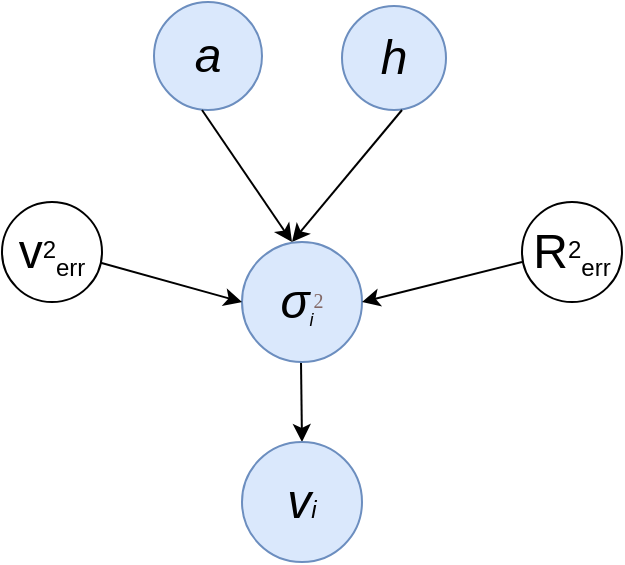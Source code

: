 <mxfile version="21.1.7" type="github">
  <diagram name="第 1 页" id="c0mF0cB7yFn5_c9YYnA_">
    <mxGraphModel dx="1050" dy="541" grid="1" gridSize="10" guides="1" tooltips="1" connect="1" arrows="1" fold="1" page="1" pageScale="1" pageWidth="827" pageHeight="1169" math="0" shadow="0">
      <root>
        <mxCell id="0" />
        <mxCell id="1" parent="0" />
        <mxCell id="PQ8NjmwjRtPC15lY4x1N-1" value="&lt;font style=&quot;font-size: 24px;&quot;&gt;&lt;i&gt;a&lt;/i&gt;&lt;/font&gt;" style="ellipse;whiteSpace=wrap;html=1;aspect=fixed;fillColor=#dae8fc;strokeColor=#6c8ebf;" vertex="1" parent="1">
          <mxGeometry x="426" y="30" width="54" height="54" as="geometry" />
        </mxCell>
        <mxCell id="PQ8NjmwjRtPC15lY4x1N-2" value="&lt;font style=&quot;font-size: 24px;&quot;&gt;&lt;i&gt;h&lt;/i&gt;&lt;/font&gt;" style="ellipse;whiteSpace=wrap;html=1;aspect=fixed;fillColor=#dae8fc;strokeColor=#6c8ebf;" vertex="1" parent="1">
          <mxGeometry x="520" y="32" width="52" height="52" as="geometry" />
        </mxCell>
        <mxCell id="PQ8NjmwjRtPC15lY4x1N-4" value="" style="endArrow=classic;html=1;rounded=0;entryX=0.5;entryY=0;entryDx=0;entryDy=0;" edge="1" parent="1">
          <mxGeometry width="50" height="50" relative="1" as="geometry">
            <mxPoint x="450" y="84" as="sourcePoint" />
            <mxPoint x="495" y="150" as="targetPoint" />
          </mxGeometry>
        </mxCell>
        <mxCell id="PQ8NjmwjRtPC15lY4x1N-5" value="" style="endArrow=classic;html=1;rounded=0;entryX=0.5;entryY=0;entryDx=0;entryDy=0;" edge="1" parent="1">
          <mxGeometry width="50" height="50" relative="1" as="geometry">
            <mxPoint x="550" y="84" as="sourcePoint" />
            <mxPoint x="495" y="150" as="targetPoint" />
          </mxGeometry>
        </mxCell>
        <mxCell id="PQ8NjmwjRtPC15lY4x1N-7" value="" style="endArrow=classic;html=1;rounded=0;" edge="1" parent="1">
          <mxGeometry width="50" height="50" relative="1" as="geometry">
            <mxPoint x="499.5" y="210" as="sourcePoint" />
            <mxPoint x="500" y="250" as="targetPoint" />
          </mxGeometry>
        </mxCell>
        <mxCell id="PQ8NjmwjRtPC15lY4x1N-8" value="&lt;i&gt;&lt;font&gt;&lt;span style=&quot;font-size: 24px;&quot;&gt;v&lt;/span&gt;&lt;/font&gt;i&lt;/i&gt;" style="ellipse;whiteSpace=wrap;html=1;aspect=fixed;fillColor=#dae8fc;strokeColor=#6c8ebf;" vertex="1" parent="1">
          <mxGeometry x="470" y="250" width="60" height="60" as="geometry" />
        </mxCell>
        <mxCell id="PQ8NjmwjRtPC15lY4x1N-9" value="&lt;font style=&quot;&quot;&gt;&lt;span style=&quot;font-style: italic; font-size: 24px;&quot;&gt;σ&lt;/span&gt;&lt;sub style=&quot;&quot;&gt;&lt;font style=&quot;font-size: 9px;&quot;&gt;&lt;i&gt;i&lt;/i&gt;&lt;/font&gt;&lt;/sub&gt;&lt;font style=&quot;border-color: var(--border-color); font-size: 12px;&quot; face=&quot;Cambria Math&quot; color=&quot;#836967&quot;&gt;&lt;sup style=&quot;border-color: var(--border-color);&quot;&gt;2&lt;/sup&gt;&lt;/font&gt;&lt;/font&gt;" style="ellipse;whiteSpace=wrap;html=1;aspect=fixed;fillColor=#dae8fc;strokeColor=#6c8ebf;" vertex="1" parent="1">
          <mxGeometry x="470" y="150" width="60" height="60" as="geometry" />
        </mxCell>
        <mxCell id="PQ8NjmwjRtPC15lY4x1N-10" value="" style="endArrow=classic;html=1;rounded=0;" edge="1" parent="1">
          <mxGeometry width="50" height="50" relative="1" as="geometry">
            <mxPoint x="610" y="160" as="sourcePoint" />
            <mxPoint x="530" y="180" as="targetPoint" />
          </mxGeometry>
        </mxCell>
        <mxCell id="PQ8NjmwjRtPC15lY4x1N-11" value="" style="endArrow=classic;html=1;rounded=0;" edge="1" parent="1">
          <mxGeometry width="50" height="50" relative="1" as="geometry">
            <mxPoint x="398" y="160" as="sourcePoint" />
            <mxPoint x="470" y="180" as="targetPoint" />
          </mxGeometry>
        </mxCell>
        <mxCell id="PQ8NjmwjRtPC15lY4x1N-12" value="&lt;font style=&quot;&quot;&gt;&lt;span style=&quot;font-size: 24px;&quot;&gt;R&lt;/span&gt;&lt;sup style=&quot;&quot;&gt;&lt;font style=&quot;font-size: 12px;&quot;&gt;2&lt;/font&gt;&lt;/sup&gt;&lt;sub style=&quot;&quot;&gt;&lt;font style=&quot;font-size: 12px;&quot;&gt;err&lt;/font&gt;&lt;/sub&gt;&lt;/font&gt;" style="ellipse;whiteSpace=wrap;html=1;aspect=fixed;" vertex="1" parent="1">
          <mxGeometry x="610" y="130" width="50" height="50" as="geometry" />
        </mxCell>
        <mxCell id="PQ8NjmwjRtPC15lY4x1N-13" value="&lt;font style=&quot;&quot;&gt;&lt;span style=&quot;font-size: 24px;&quot;&gt;v&lt;/span&gt;&lt;sup style=&quot;&quot;&gt;&lt;font style=&quot;font-size: 12px;&quot;&gt;2&lt;/font&gt;&lt;/sup&gt;&lt;sub style=&quot;&quot;&gt;&lt;font style=&quot;font-size: 12px;&quot;&gt;err&lt;/font&gt;&lt;/sub&gt;&lt;/font&gt;" style="ellipse;whiteSpace=wrap;html=1;aspect=fixed;" vertex="1" parent="1">
          <mxGeometry x="350" y="130" width="50" height="50" as="geometry" />
        </mxCell>
      </root>
    </mxGraphModel>
  </diagram>
</mxfile>
